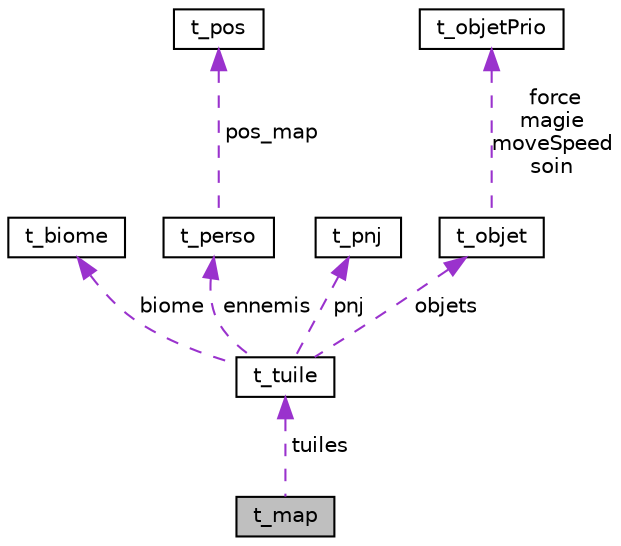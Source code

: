 digraph "t_map"
{
 // LATEX_PDF_SIZE
  edge [fontname="Helvetica",fontsize="10",labelfontname="Helvetica",labelfontsize="10"];
  node [fontname="Helvetica",fontsize="10",shape=record];
  Node1 [label="t_map",height=0.2,width=0.4,color="black", fillcolor="grey75", style="filled", fontcolor="black",tooltip=" "];
  Node2 -> Node1 [dir="back",color="darkorchid3",fontsize="10",style="dashed",label=" tuiles" ,fontname="Helvetica"];
  Node2 [label="t_tuile",height=0.2,width=0.4,color="black", fillcolor="white", style="filled",URL="$structt__tuile.html",tooltip=" "];
  Node3 -> Node2 [dir="back",color="darkorchid3",fontsize="10",style="dashed",label=" biome" ,fontname="Helvetica"];
  Node3 [label="t_biome",height=0.2,width=0.4,color="black", fillcolor="white", style="filled",URL="$structt__biome.html",tooltip=" "];
  Node4 -> Node2 [dir="back",color="darkorchid3",fontsize="10",style="dashed",label=" ennemis" ,fontname="Helvetica"];
  Node4 [label="t_perso",height=0.2,width=0.4,color="black", fillcolor="white", style="filled",URL="$structt__perso.html",tooltip=" "];
  Node5 -> Node4 [dir="back",color="darkorchid3",fontsize="10",style="dashed",label=" pos_map" ,fontname="Helvetica"];
  Node5 [label="t_pos",height=0.2,width=0.4,color="black", fillcolor="white", style="filled",URL="$structt__pos.html",tooltip=" "];
  Node6 -> Node2 [dir="back",color="darkorchid3",fontsize="10",style="dashed",label=" pnj" ,fontname="Helvetica"];
  Node6 [label="t_pnj",height=0.2,width=0.4,color="black", fillcolor="white", style="filled",URL="$structt__pnj.html",tooltip=" "];
  Node7 -> Node2 [dir="back",color="darkorchid3",fontsize="10",style="dashed",label=" objets" ,fontname="Helvetica"];
  Node7 [label="t_objet",height=0.2,width=0.4,color="black", fillcolor="white", style="filled",URL="$structt__objet.html",tooltip=" "];
  Node8 -> Node7 [dir="back",color="darkorchid3",fontsize="10",style="dashed",label=" force\nmagie\nmoveSpeed\nsoin" ,fontname="Helvetica"];
  Node8 [label="t_objetPrio",height=0.2,width=0.4,color="black", fillcolor="white", style="filled",URL="$structt__objetPrio.html",tooltip=" "];
}
